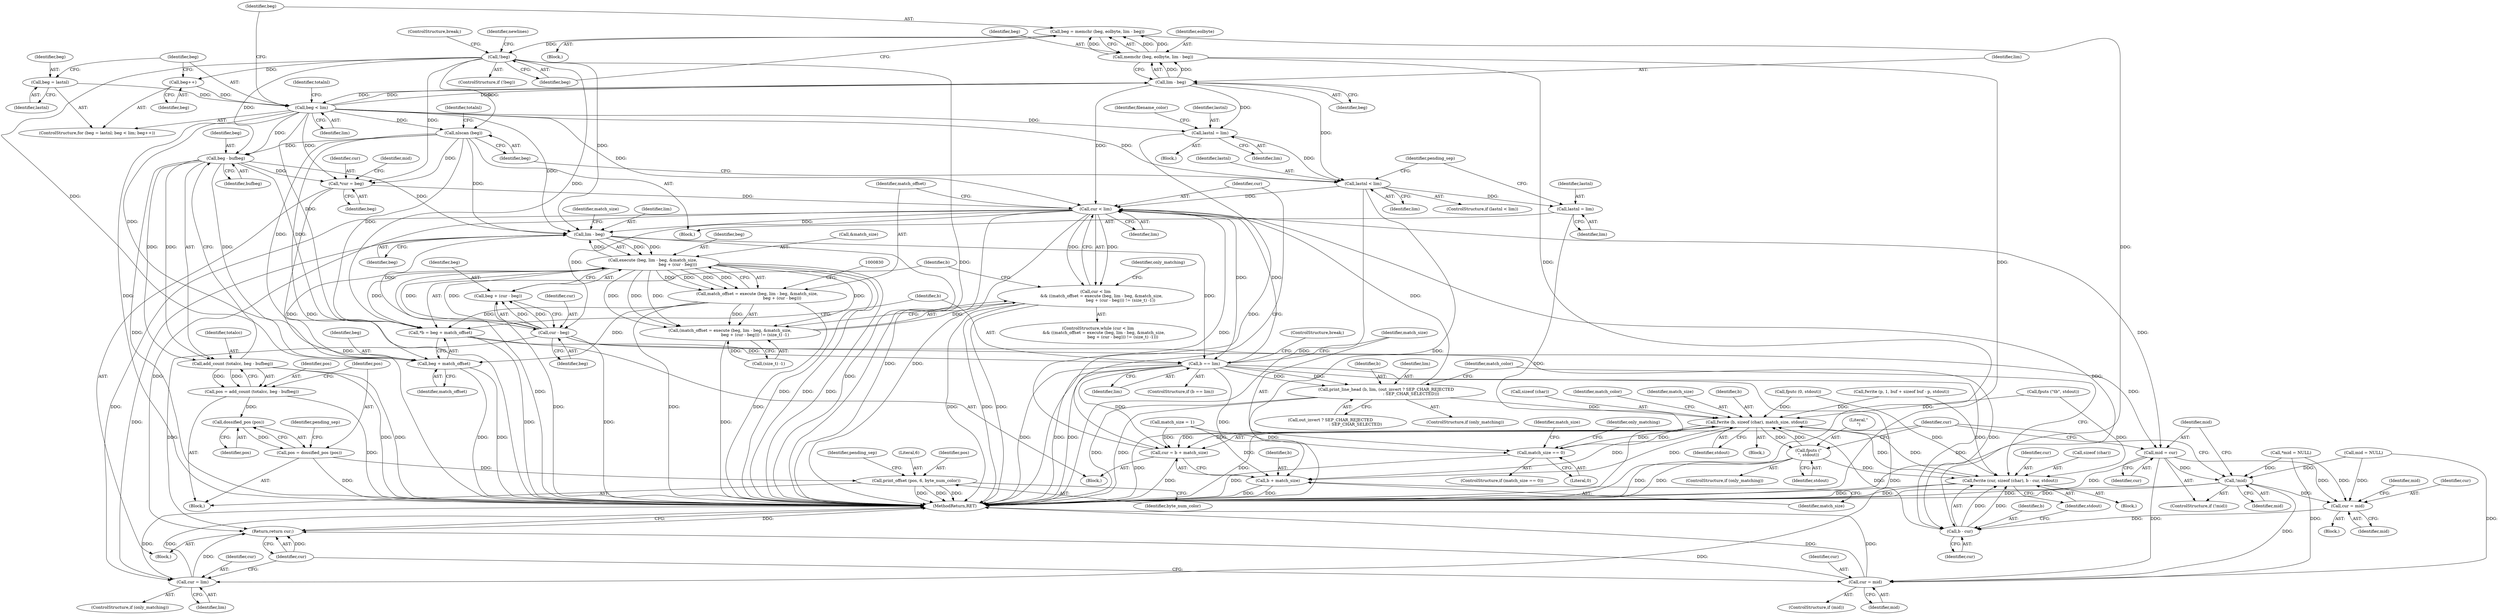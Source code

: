 digraph "0_savannah_8fcf61523644df42e1905c81bed26838e0b04f91@integer" {
"1000624" [label="(Call,beg = memchr (beg, eolbyte, lim - beg))"];
"1000626" [label="(Call,memchr (beg, eolbyte, lim - beg))"];
"1000629" [label="(Call,lim - beg)"];
"1000618" [label="(Call,beg < lim)"];
"1000621" [label="(Call,beg++)"];
"1000633" [label="(Call,!beg)"];
"1000624" [label="(Call,beg = memchr (beg, eolbyte, lim - beg))"];
"1000615" [label="(Call,beg = lastnl)"];
"1000643" [label="(Call,lastnl = lim)"];
"1000737" [label="(Call,lastnl < lim)"];
"1000748" [label="(Call,lastnl = lim)"];
"1000811" [label="(Call,cur < lim)"];
"1000810" [label="(Call,cur < lim\n         && ((match_offset = execute (beg, lim - beg, &match_size,\n                                      beg + (cur - beg))) != (size_t) -1))"];
"1000819" [label="(Call,lim - beg)"];
"1000817" [label="(Call,execute (beg, lim - beg, &match_size,\n                                      beg + (cur - beg)))"];
"1000814" [label="(Call,(match_offset = execute (beg, lim - beg, &match_size,\n                                      beg + (cur - beg))) != (size_t) -1)"];
"1000815" [label="(Call,match_offset = execute (beg, lim - beg, &match_size,\n                                      beg + (cur - beg)))"];
"1000835" [label="(Call,*b = beg + match_offset)"];
"1000841" [label="(Call,b == lim)"];
"1000863" [label="(Call,print_line_head (b, lim, (out_invert ? SEP_CHAR_REJECTED\n                                      : SEP_CHAR_SELECTED)))"];
"1000893" [label="(Call,fwrite (b, sizeof (char), match_size, stdout))"];
"1000846" [label="(Call,match_size == 0)"];
"1000883" [label="(Call,fwrite (cur, sizeof (char), b - cur, stdout))"];
"1000903" [label="(Call,fputs (\"\n\", stdout))"];
"1000906" [label="(Call,cur = b + match_size)"];
"1000908" [label="(Call,b + match_size)"];
"1000887" [label="(Call,b - cur)"];
"1000913" [label="(Call,cur = lim)"];
"1000922" [label="(Return,return cur;)"];
"1000837" [label="(Call,beg + match_offset)"];
"1000826" [label="(Call,cur - beg)"];
"1000824" [label="(Call,beg + (cur - beg))"];
"1000856" [label="(Call,mid = cur)"];
"1000854" [label="(Call,!mid)"];
"1000877" [label="(Call,cur = mid)"];
"1000919" [label="(Call,cur = mid)"];
"1000741" [label="(Call,nlscan (beg))"];
"1000770" [label="(Call,beg - bufbeg)"];
"1000768" [label="(Call,add_count (totalcc, beg - bufbeg))"];
"1000766" [label="(Call,pos = add_count (totalcc, beg - bufbeg))"];
"1000775" [label="(Call,dossified_pos (pos))"];
"1000773" [label="(Call,pos = dossified_pos (pos))"];
"1000781" [label="(Call,print_offset (pos, 6, byte_num_color))"];
"1000802" [label="(Call,*cur = beg)"];
"1000887" [label="(Call,b - cur)"];
"1000809" [label="(ControlStructure,while (cur < lim\n         && ((match_offset = execute (beg, lim - beg, &match_size,\n                                      beg + (cur - beg))) != (size_t) -1)))"];
"1000866" [label="(Call,out_invert ? SEP_CHAR_REJECTED\n                                      : SEP_CHAR_SELECTED)"];
"1001415" [label="(MethodReturn,RET)"];
"1000911" [label="(ControlStructure,if (only_matching))"];
"1000839" [label="(Identifier,match_offset)"];
"1000769" [label="(Identifier,totalcc)"];
"1000907" [label="(Identifier,cur)"];
"1000633" [label="(Call,!beg)"];
"1000614" [label="(ControlStructure,for (beg = lastnl; beg < lim; beg++))"];
"1000811" [label="(Call,cur < lim)"];
"1000749" [label="(Identifier,lastnl)"];
"1000904" [label="(Literal,\"\n\")"];
"1000764" [label="(Block,)"];
"1000883" [label="(Call,fwrite (cur, sizeof (char), b - cur, stdout))"];
"1000898" [label="(Identifier,stdout)"];
"1000628" [label="(Identifier,eolbyte)"];
"1000876" [label="(Block,)"];
"1000806" [label="(Call,*mid = NULL)"];
"1000823" [label="(Identifier,match_size)"];
"1000890" [label="(Identifier,stdout)"];
"1000838" [label="(Identifier,beg)"];
"1000782" [label="(Identifier,pos)"];
"1000895" [label="(Call,sizeof (char))"];
"1000703" [label="(Call,fwrite (p, 1, buf + sizeof buf - p, stdout))"];
"1000818" [label="(Identifier,beg)"];
"1000877" [label="(Call,cur = mid)"];
"1000815" [label="(Call,match_offset = execute (beg, lim - beg, &match_size,\n                                      beg + (cur - beg)))"];
"1000900" [label="(Identifier,match_color)"];
"1000645" [label="(Identifier,lim)"];
"1000819" [label="(Call,lim - beg)"];
"1000730" [label="(Call,fputc (0, stdout))"];
"1000608" [label="(Block,)"];
"1000903" [label="(Call,fputs (\"\n\", stdout))"];
"1000893" [label="(Call,fwrite (b, sizeof (char), match_size, stdout))"];
"1000798" [label="(Block,)"];
"1000626" [label="(Call,memchr (beg, eolbyte, lim - beg))"];
"1000884" [label="(Identifier,cur)"];
"1000771" [label="(Identifier,beg)"];
"1000639" [label="(Identifier,totalnl)"];
"1000804" [label="(Identifier,beg)"];
"1000825" [label="(Identifier,beg)"];
"1000841" [label="(Call,b == lim)"];
"1000624" [label="(Call,beg = memchr (beg, eolbyte, lim - beg))"];
"1000892" [label="(Identifier,match_color)"];
"1000881" [label="(Identifier,mid)"];
"1000643" [label="(Call,lastnl = lim)"];
"1000737" [label="(Call,lastnl < lim)"];
"1000843" [label="(Identifier,lim)"];
"1000629" [label="(Call,lim - beg)"];
"1000814" [label="(Call,(match_offset = execute (beg, lim - beg, &match_size,\n                                      beg + (cur - beg))) != (size_t) -1)"];
"1000817" [label="(Call,execute (beg, lim - beg, &match_size,\n                                      beg + (cur - beg)))"];
"1000632" [label="(ControlStructure,if (!beg))"];
"1000644" [label="(Identifier,lastnl)"];
"1000768" [label="(Call,add_count (totalcc, beg - bufbeg))"];
"1000912" [label="(Identifier,only_matching)"];
"1000748" [label="(Call,lastnl = lim)"];
"1000920" [label="(Identifier,cur)"];
"1000774" [label="(Identifier,pos)"];
"1000850" [label="(Call,match_size = 1)"];
"1000856" [label="(Call,mid = cur)"];
"1000908" [label="(Call,b + match_size)"];
"1000635" [label="(ControlStructure,break;)"];
"1000617" [label="(Identifier,lastnl)"];
"1000847" [label="(Identifier,match_size)"];
"1000750" [label="(Identifier,lim)"];
"1000631" [label="(Identifier,beg)"];
"1000634" [label="(Identifier,beg)"];
"1000820" [label="(Identifier,lim)"];
"1000864" [label="(Identifier,b)"];
"1000786" [label="(Identifier,pending_sep)"];
"1000783" [label="(Literal,6)"];
"1000913" [label="(Call,cur = lim)"];
"1000905" [label="(Identifier,stdout)"];
"1000889" [label="(Identifier,cur)"];
"1000851" [label="(Identifier,match_size)"];
"1000914" [label="(Identifier,cur)"];
"1000802" [label="(Call,*cur = beg)"];
"1000897" [label="(Identifier,match_size)"];
"1000767" [label="(Identifier,pos)"];
"1000862" [label="(Identifier,only_matching)"];
"1000738" [label="(Identifier,lastnl)"];
"1000616" [label="(Identifier,beg)"];
"1000770" [label="(Call,beg - bufbeg)"];
"1000620" [label="(Identifier,lim)"];
"1000846" [label="(Call,match_size == 0)"];
"1000618" [label="(Call,beg < lim)"];
"1000740" [label="(Block,)"];
"1000824" [label="(Call,beg + (cur - beg))"];
"1000857" [label="(Identifier,mid)"];
"1000775" [label="(Call,dossified_pos (pos))"];
"1000917" [label="(ControlStructure,if (mid))"];
"1000879" [label="(Identifier,mid)"];
"1000842" [label="(Identifier,b)"];
"1000627" [label="(Identifier,beg)"];
"1000923" [label="(Identifier,cur)"];
"1000637" [label="(Identifier,newlines)"];
"1000860" [label="(Block,)"];
"1000739" [label="(Identifier,lim)"];
"1000793" [label="(Call,fputs (\"\t\b\", stdout))"];
"1000833" [label="(Block,)"];
"1000615" [label="(Call,beg = lastnl)"];
"1000813" [label="(Identifier,lim)"];
"1000776" [label="(Identifier,pos)"];
"1000844" [label="(ControlStructure,break;)"];
"1000827" [label="(Identifier,cur)"];
"1000744" [label="(Identifier,totalnl)"];
"1000766" [label="(Call,pos = add_count (totalcc, beg - bufbeg))"];
"1000840" [label="(ControlStructure,if (b == lim))"];
"1000910" [label="(Identifier,match_size)"];
"1000858" [label="(Identifier,cur)"];
"1000619" [label="(Identifier,beg)"];
"1000836" [label="(Identifier,b)"];
"1000888" [label="(Identifier,b)"];
"1000919" [label="(Call,cur = mid)"];
"1000736" [label="(ControlStructure,if (lastnl < lim))"];
"1000906" [label="(Call,cur = b + match_size)"];
"1000621" [label="(Call,beg++)"];
"1000816" [label="(Identifier,match_offset)"];
"1000803" [label="(Identifier,cur)"];
"1000863" [label="(Call,print_line_head (b, lim, (out_invert ? SEP_CHAR_REJECTED\n                                      : SEP_CHAR_SELECTED)))"];
"1000807" [label="(Identifier,mid)"];
"1000630" [label="(Identifier,lim)"];
"1000781" [label="(Call,print_offset (pos, 6, byte_num_color))"];
"1000821" [label="(Identifier,beg)"];
"1000871" [label="(Block,)"];
"1000854" [label="(Call,!mid)"];
"1000784" [label="(Identifier,byte_num_color)"];
"1000855" [label="(Identifier,mid)"];
"1000778" [label="(Identifier,pending_sep)"];
"1000901" [label="(ControlStructure,if (only_matching))"];
"1000880" [label="(Call,mid = NULL)"];
"1000915" [label="(Identifier,lim)"];
"1000853" [label="(ControlStructure,if (!mid))"];
"1000752" [label="(Identifier,pending_sep)"];
"1000828" [label="(Identifier,beg)"];
"1000741" [label="(Call,nlscan (beg))"];
"1000773" [label="(Call,pos = dossified_pos (pos))"];
"1000622" [label="(Identifier,beg)"];
"1000810" [label="(Call,cur < lim\n         && ((match_offset = execute (beg, lim - beg, &match_size,\n                                      beg + (cur - beg))) != (size_t) -1))"];
"1000826" [label="(Call,cur - beg)"];
"1000623" [label="(Block,)"];
"1000921" [label="(Identifier,mid)"];
"1000837" [label="(Call,beg + match_offset)"];
"1000822" [label="(Call,&match_size)"];
"1000812" [label="(Identifier,cur)"];
"1000909" [label="(Identifier,b)"];
"1000922" [label="(Return,return cur;)"];
"1000829" [label="(Call,(size_t) -1)"];
"1000772" [label="(Identifier,bufbeg)"];
"1000625" [label="(Identifier,beg)"];
"1000865" [label="(Identifier,lim)"];
"1000861" [label="(ControlStructure,if (only_matching))"];
"1000885" [label="(Call,sizeof (char))"];
"1000845" [label="(ControlStructure,if (match_size == 0))"];
"1000894" [label="(Identifier,b)"];
"1000648" [label="(Identifier,filename_color)"];
"1000835" [label="(Call,*b = beg + match_offset)"];
"1000848" [label="(Literal,0)"];
"1000742" [label="(Identifier,beg)"];
"1000878" [label="(Identifier,cur)"];
"1000624" -> "1000623"  [label="AST: "];
"1000624" -> "1000626"  [label="CFG: "];
"1000625" -> "1000624"  [label="AST: "];
"1000626" -> "1000624"  [label="AST: "];
"1000634" -> "1000624"  [label="CFG: "];
"1000624" -> "1001415"  [label="DDG: "];
"1000626" -> "1000624"  [label="DDG: "];
"1000626" -> "1000624"  [label="DDG: "];
"1000626" -> "1000624"  [label="DDG: "];
"1000624" -> "1000633"  [label="DDG: "];
"1000626" -> "1000629"  [label="CFG: "];
"1000627" -> "1000626"  [label="AST: "];
"1000628" -> "1000626"  [label="AST: "];
"1000629" -> "1000626"  [label="AST: "];
"1000626" -> "1001415"  [label="DDG: "];
"1000626" -> "1001415"  [label="DDG: "];
"1000629" -> "1000626"  [label="DDG: "];
"1000629" -> "1000626"  [label="DDG: "];
"1000629" -> "1000631"  [label="CFG: "];
"1000630" -> "1000629"  [label="AST: "];
"1000631" -> "1000629"  [label="AST: "];
"1000629" -> "1000618"  [label="DDG: "];
"1000618" -> "1000629"  [label="DDG: "];
"1000618" -> "1000629"  [label="DDG: "];
"1000629" -> "1000643"  [label="DDG: "];
"1000629" -> "1000737"  [label="DDG: "];
"1000629" -> "1000811"  [label="DDG: "];
"1000618" -> "1000614"  [label="AST: "];
"1000618" -> "1000620"  [label="CFG: "];
"1000619" -> "1000618"  [label="AST: "];
"1000620" -> "1000618"  [label="AST: "];
"1000625" -> "1000618"  [label="CFG: "];
"1000639" -> "1000618"  [label="CFG: "];
"1000618" -> "1001415"  [label="DDG: "];
"1000621" -> "1000618"  [label="DDG: "];
"1000615" -> "1000618"  [label="DDG: "];
"1000618" -> "1000643"  [label="DDG: "];
"1000618" -> "1000737"  [label="DDG: "];
"1000618" -> "1000741"  [label="DDG: "];
"1000618" -> "1000770"  [label="DDG: "];
"1000618" -> "1000802"  [label="DDG: "];
"1000618" -> "1000811"  [label="DDG: "];
"1000618" -> "1000819"  [label="DDG: "];
"1000618" -> "1000835"  [label="DDG: "];
"1000618" -> "1000837"  [label="DDG: "];
"1000621" -> "1000614"  [label="AST: "];
"1000621" -> "1000622"  [label="CFG: "];
"1000622" -> "1000621"  [label="AST: "];
"1000619" -> "1000621"  [label="CFG: "];
"1000633" -> "1000621"  [label="DDG: "];
"1000633" -> "1000632"  [label="AST: "];
"1000633" -> "1000634"  [label="CFG: "];
"1000634" -> "1000633"  [label="AST: "];
"1000635" -> "1000633"  [label="CFG: "];
"1000637" -> "1000633"  [label="CFG: "];
"1000633" -> "1001415"  [label="DDG: "];
"1000633" -> "1000741"  [label="DDG: "];
"1000633" -> "1000770"  [label="DDG: "];
"1000633" -> "1000802"  [label="DDG: "];
"1000633" -> "1000819"  [label="DDG: "];
"1000633" -> "1000835"  [label="DDG: "];
"1000633" -> "1000837"  [label="DDG: "];
"1000615" -> "1000614"  [label="AST: "];
"1000615" -> "1000617"  [label="CFG: "];
"1000616" -> "1000615"  [label="AST: "];
"1000617" -> "1000615"  [label="AST: "];
"1000619" -> "1000615"  [label="CFG: "];
"1000643" -> "1000608"  [label="AST: "];
"1000643" -> "1000645"  [label="CFG: "];
"1000644" -> "1000643"  [label="AST: "];
"1000645" -> "1000643"  [label="AST: "];
"1000648" -> "1000643"  [label="CFG: "];
"1000643" -> "1001415"  [label="DDG: "];
"1000643" -> "1000737"  [label="DDG: "];
"1000737" -> "1000736"  [label="AST: "];
"1000737" -> "1000739"  [label="CFG: "];
"1000738" -> "1000737"  [label="AST: "];
"1000739" -> "1000737"  [label="AST: "];
"1000742" -> "1000737"  [label="CFG: "];
"1000752" -> "1000737"  [label="CFG: "];
"1000737" -> "1001415"  [label="DDG: "];
"1000737" -> "1001415"  [label="DDG: "];
"1000737" -> "1000748"  [label="DDG: "];
"1000737" -> "1000811"  [label="DDG: "];
"1000748" -> "1000740"  [label="AST: "];
"1000748" -> "1000750"  [label="CFG: "];
"1000749" -> "1000748"  [label="AST: "];
"1000750" -> "1000748"  [label="AST: "];
"1000752" -> "1000748"  [label="CFG: "];
"1000748" -> "1001415"  [label="DDG: "];
"1000811" -> "1000810"  [label="AST: "];
"1000811" -> "1000813"  [label="CFG: "];
"1000812" -> "1000811"  [label="AST: "];
"1000813" -> "1000811"  [label="AST: "];
"1000816" -> "1000811"  [label="CFG: "];
"1000810" -> "1000811"  [label="CFG: "];
"1000811" -> "1001415"  [label="DDG: "];
"1000811" -> "1001415"  [label="DDG: "];
"1000811" -> "1000810"  [label="DDG: "];
"1000811" -> "1000810"  [label="DDG: "];
"1000802" -> "1000811"  [label="DDG: "];
"1000906" -> "1000811"  [label="DDG: "];
"1000841" -> "1000811"  [label="DDG: "];
"1000863" -> "1000811"  [label="DDG: "];
"1000811" -> "1000819"  [label="DDG: "];
"1000811" -> "1000826"  [label="DDG: "];
"1000811" -> "1000841"  [label="DDG: "];
"1000811" -> "1000856"  [label="DDG: "];
"1000811" -> "1000887"  [label="DDG: "];
"1000811" -> "1000913"  [label="DDG: "];
"1000811" -> "1000922"  [label="DDG: "];
"1000810" -> "1000809"  [label="AST: "];
"1000810" -> "1000814"  [label="CFG: "];
"1000814" -> "1000810"  [label="AST: "];
"1000836" -> "1000810"  [label="CFG: "];
"1000912" -> "1000810"  [label="CFG: "];
"1000810" -> "1001415"  [label="DDG: "];
"1000810" -> "1001415"  [label="DDG: "];
"1000810" -> "1001415"  [label="DDG: "];
"1000814" -> "1000810"  [label="DDG: "];
"1000819" -> "1000817"  [label="AST: "];
"1000819" -> "1000821"  [label="CFG: "];
"1000820" -> "1000819"  [label="AST: "];
"1000821" -> "1000819"  [label="AST: "];
"1000823" -> "1000819"  [label="CFG: "];
"1000819" -> "1001415"  [label="DDG: "];
"1000819" -> "1000817"  [label="DDG: "];
"1000819" -> "1000817"  [label="DDG: "];
"1000817" -> "1000819"  [label="DDG: "];
"1000741" -> "1000819"  [label="DDG: "];
"1000770" -> "1000819"  [label="DDG: "];
"1000819" -> "1000826"  [label="DDG: "];
"1000819" -> "1000841"  [label="DDG: "];
"1000819" -> "1000913"  [label="DDG: "];
"1000817" -> "1000815"  [label="AST: "];
"1000817" -> "1000824"  [label="CFG: "];
"1000818" -> "1000817"  [label="AST: "];
"1000822" -> "1000817"  [label="AST: "];
"1000824" -> "1000817"  [label="AST: "];
"1000815" -> "1000817"  [label="CFG: "];
"1000817" -> "1001415"  [label="DDG: "];
"1000817" -> "1001415"  [label="DDG: "];
"1000817" -> "1001415"  [label="DDG: "];
"1000817" -> "1001415"  [label="DDG: "];
"1000817" -> "1000814"  [label="DDG: "];
"1000817" -> "1000814"  [label="DDG: "];
"1000817" -> "1000814"  [label="DDG: "];
"1000817" -> "1000814"  [label="DDG: "];
"1000817" -> "1000815"  [label="DDG: "];
"1000817" -> "1000815"  [label="DDG: "];
"1000817" -> "1000815"  [label="DDG: "];
"1000817" -> "1000815"  [label="DDG: "];
"1000826" -> "1000817"  [label="DDG: "];
"1000826" -> "1000817"  [label="DDG: "];
"1000817" -> "1000835"  [label="DDG: "];
"1000817" -> "1000837"  [label="DDG: "];
"1000814" -> "1000829"  [label="CFG: "];
"1000815" -> "1000814"  [label="AST: "];
"1000829" -> "1000814"  [label="AST: "];
"1000814" -> "1001415"  [label="DDG: "];
"1000815" -> "1000814"  [label="DDG: "];
"1000829" -> "1000814"  [label="DDG: "];
"1000816" -> "1000815"  [label="AST: "];
"1000830" -> "1000815"  [label="CFG: "];
"1000815" -> "1001415"  [label="DDG: "];
"1000815" -> "1001415"  [label="DDG: "];
"1000815" -> "1000835"  [label="DDG: "];
"1000815" -> "1000837"  [label="DDG: "];
"1000835" -> "1000833"  [label="AST: "];
"1000835" -> "1000837"  [label="CFG: "];
"1000836" -> "1000835"  [label="AST: "];
"1000837" -> "1000835"  [label="AST: "];
"1000842" -> "1000835"  [label="CFG: "];
"1000835" -> "1001415"  [label="DDG: "];
"1000741" -> "1000835"  [label="DDG: "];
"1000770" -> "1000835"  [label="DDG: "];
"1000835" -> "1000841"  [label="DDG: "];
"1000841" -> "1000840"  [label="AST: "];
"1000841" -> "1000843"  [label="CFG: "];
"1000842" -> "1000841"  [label="AST: "];
"1000843" -> "1000841"  [label="AST: "];
"1000844" -> "1000841"  [label="CFG: "];
"1000847" -> "1000841"  [label="CFG: "];
"1000841" -> "1001415"  [label="DDG: "];
"1000841" -> "1001415"  [label="DDG: "];
"1000841" -> "1001415"  [label="DDG: "];
"1000841" -> "1000863"  [label="DDG: "];
"1000841" -> "1000863"  [label="DDG: "];
"1000841" -> "1000887"  [label="DDG: "];
"1000841" -> "1000906"  [label="DDG: "];
"1000841" -> "1000908"  [label="DDG: "];
"1000841" -> "1000913"  [label="DDG: "];
"1000863" -> "1000861"  [label="AST: "];
"1000863" -> "1000866"  [label="CFG: "];
"1000864" -> "1000863"  [label="AST: "];
"1000865" -> "1000863"  [label="AST: "];
"1000866" -> "1000863"  [label="AST: "];
"1000892" -> "1000863"  [label="CFG: "];
"1000863" -> "1001415"  [label="DDG: "];
"1000863" -> "1001415"  [label="DDG: "];
"1000863" -> "1000893"  [label="DDG: "];
"1000893" -> "1000860"  [label="AST: "];
"1000893" -> "1000898"  [label="CFG: "];
"1000894" -> "1000893"  [label="AST: "];
"1000895" -> "1000893"  [label="AST: "];
"1000897" -> "1000893"  [label="AST: "];
"1000898" -> "1000893"  [label="AST: "];
"1000900" -> "1000893"  [label="CFG: "];
"1000893" -> "1001415"  [label="DDG: "];
"1000893" -> "1001415"  [label="DDG: "];
"1000893" -> "1000846"  [label="DDG: "];
"1000893" -> "1000883"  [label="DDG: "];
"1000887" -> "1000893"  [label="DDG: "];
"1000846" -> "1000893"  [label="DDG: "];
"1000793" -> "1000893"  [label="DDG: "];
"1000883" -> "1000893"  [label="DDG: "];
"1000730" -> "1000893"  [label="DDG: "];
"1000703" -> "1000893"  [label="DDG: "];
"1000903" -> "1000893"  [label="DDG: "];
"1000893" -> "1000903"  [label="DDG: "];
"1000893" -> "1000906"  [label="DDG: "];
"1000893" -> "1000906"  [label="DDG: "];
"1000893" -> "1000908"  [label="DDG: "];
"1000893" -> "1000908"  [label="DDG: "];
"1000846" -> "1000845"  [label="AST: "];
"1000846" -> "1000848"  [label="CFG: "];
"1000847" -> "1000846"  [label="AST: "];
"1000848" -> "1000846"  [label="AST: "];
"1000851" -> "1000846"  [label="CFG: "];
"1000862" -> "1000846"  [label="CFG: "];
"1000846" -> "1001415"  [label="DDG: "];
"1000850" -> "1000846"  [label="DDG: "];
"1000883" -> "1000871"  [label="AST: "];
"1000883" -> "1000890"  [label="CFG: "];
"1000884" -> "1000883"  [label="AST: "];
"1000885" -> "1000883"  [label="AST: "];
"1000887" -> "1000883"  [label="AST: "];
"1000890" -> "1000883"  [label="AST: "];
"1000892" -> "1000883"  [label="CFG: "];
"1000883" -> "1001415"  [label="DDG: "];
"1000883" -> "1001415"  [label="DDG: "];
"1000887" -> "1000883"  [label="DDG: "];
"1000887" -> "1000883"  [label="DDG: "];
"1000793" -> "1000883"  [label="DDG: "];
"1000730" -> "1000883"  [label="DDG: "];
"1000703" -> "1000883"  [label="DDG: "];
"1000903" -> "1000883"  [label="DDG: "];
"1000903" -> "1000901"  [label="AST: "];
"1000903" -> "1000905"  [label="CFG: "];
"1000904" -> "1000903"  [label="AST: "];
"1000905" -> "1000903"  [label="AST: "];
"1000907" -> "1000903"  [label="CFG: "];
"1000903" -> "1001415"  [label="DDG: "];
"1000903" -> "1001415"  [label="DDG: "];
"1000906" -> "1000833"  [label="AST: "];
"1000906" -> "1000908"  [label="CFG: "];
"1000907" -> "1000906"  [label="AST: "];
"1000908" -> "1000906"  [label="AST: "];
"1000812" -> "1000906"  [label="CFG: "];
"1000906" -> "1001415"  [label="DDG: "];
"1000850" -> "1000906"  [label="DDG: "];
"1000908" -> "1000910"  [label="CFG: "];
"1000909" -> "1000908"  [label="AST: "];
"1000910" -> "1000908"  [label="AST: "];
"1000908" -> "1001415"  [label="DDG: "];
"1000908" -> "1001415"  [label="DDG: "];
"1000850" -> "1000908"  [label="DDG: "];
"1000887" -> "1000889"  [label="CFG: "];
"1000888" -> "1000887"  [label="AST: "];
"1000889" -> "1000887"  [label="AST: "];
"1000890" -> "1000887"  [label="CFG: "];
"1000877" -> "1000887"  [label="DDG: "];
"1000826" -> "1000887"  [label="DDG: "];
"1000913" -> "1000911"  [label="AST: "];
"1000913" -> "1000915"  [label="CFG: "];
"1000914" -> "1000913"  [label="AST: "];
"1000915" -> "1000913"  [label="AST: "];
"1000923" -> "1000913"  [label="CFG: "];
"1000913" -> "1001415"  [label="DDG: "];
"1000913" -> "1001415"  [label="DDG: "];
"1000913" -> "1000922"  [label="DDG: "];
"1000922" -> "1000798"  [label="AST: "];
"1000922" -> "1000923"  [label="CFG: "];
"1000923" -> "1000922"  [label="AST: "];
"1001415" -> "1000922"  [label="CFG: "];
"1000922" -> "1001415"  [label="DDG: "];
"1000923" -> "1000922"  [label="DDG: "];
"1000919" -> "1000922"  [label="DDG: "];
"1000826" -> "1000922"  [label="DDG: "];
"1000837" -> "1000839"  [label="CFG: "];
"1000838" -> "1000837"  [label="AST: "];
"1000839" -> "1000837"  [label="AST: "];
"1000837" -> "1001415"  [label="DDG: "];
"1000837" -> "1001415"  [label="DDG: "];
"1000741" -> "1000837"  [label="DDG: "];
"1000770" -> "1000837"  [label="DDG: "];
"1000826" -> "1000824"  [label="AST: "];
"1000826" -> "1000828"  [label="CFG: "];
"1000827" -> "1000826"  [label="AST: "];
"1000828" -> "1000826"  [label="AST: "];
"1000824" -> "1000826"  [label="CFG: "];
"1000826" -> "1001415"  [label="DDG: "];
"1000826" -> "1000824"  [label="DDG: "];
"1000826" -> "1000824"  [label="DDG: "];
"1000826" -> "1000856"  [label="DDG: "];
"1000825" -> "1000824"  [label="AST: "];
"1000824" -> "1001415"  [label="DDG: "];
"1000856" -> "1000853"  [label="AST: "];
"1000856" -> "1000858"  [label="CFG: "];
"1000857" -> "1000856"  [label="AST: "];
"1000858" -> "1000856"  [label="AST: "];
"1000907" -> "1000856"  [label="CFG: "];
"1000856" -> "1001415"  [label="DDG: "];
"1000856" -> "1000854"  [label="DDG: "];
"1000856" -> "1000877"  [label="DDG: "];
"1000856" -> "1000919"  [label="DDG: "];
"1000854" -> "1000853"  [label="AST: "];
"1000854" -> "1000855"  [label="CFG: "];
"1000855" -> "1000854"  [label="AST: "];
"1000857" -> "1000854"  [label="CFG: "];
"1000907" -> "1000854"  [label="CFG: "];
"1000854" -> "1001415"  [label="DDG: "];
"1000854" -> "1001415"  [label="DDG: "];
"1000806" -> "1000854"  [label="DDG: "];
"1000880" -> "1000854"  [label="DDG: "];
"1000854" -> "1000877"  [label="DDG: "];
"1000854" -> "1000919"  [label="DDG: "];
"1000877" -> "1000876"  [label="AST: "];
"1000877" -> "1000879"  [label="CFG: "];
"1000878" -> "1000877"  [label="AST: "];
"1000879" -> "1000877"  [label="AST: "];
"1000881" -> "1000877"  [label="CFG: "];
"1000806" -> "1000877"  [label="DDG: "];
"1000880" -> "1000877"  [label="DDG: "];
"1000919" -> "1000917"  [label="AST: "];
"1000919" -> "1000921"  [label="CFG: "];
"1000920" -> "1000919"  [label="AST: "];
"1000921" -> "1000919"  [label="AST: "];
"1000923" -> "1000919"  [label="CFG: "];
"1000919" -> "1001415"  [label="DDG: "];
"1000919" -> "1001415"  [label="DDG: "];
"1000806" -> "1000919"  [label="DDG: "];
"1000880" -> "1000919"  [label="DDG: "];
"1000741" -> "1000740"  [label="AST: "];
"1000741" -> "1000742"  [label="CFG: "];
"1000742" -> "1000741"  [label="AST: "];
"1000744" -> "1000741"  [label="CFG: "];
"1000741" -> "1001415"  [label="DDG: "];
"1000741" -> "1000770"  [label="DDG: "];
"1000741" -> "1000802"  [label="DDG: "];
"1000770" -> "1000768"  [label="AST: "];
"1000770" -> "1000772"  [label="CFG: "];
"1000771" -> "1000770"  [label="AST: "];
"1000772" -> "1000770"  [label="AST: "];
"1000768" -> "1000770"  [label="CFG: "];
"1000770" -> "1001415"  [label="DDG: "];
"1000770" -> "1000768"  [label="DDG: "];
"1000770" -> "1000768"  [label="DDG: "];
"1000770" -> "1000802"  [label="DDG: "];
"1000768" -> "1000766"  [label="AST: "];
"1000769" -> "1000768"  [label="AST: "];
"1000766" -> "1000768"  [label="CFG: "];
"1000768" -> "1001415"  [label="DDG: "];
"1000768" -> "1001415"  [label="DDG: "];
"1000768" -> "1000766"  [label="DDG: "];
"1000768" -> "1000766"  [label="DDG: "];
"1000766" -> "1000764"  [label="AST: "];
"1000767" -> "1000766"  [label="AST: "];
"1000774" -> "1000766"  [label="CFG: "];
"1000766" -> "1001415"  [label="DDG: "];
"1000766" -> "1000775"  [label="DDG: "];
"1000775" -> "1000773"  [label="AST: "];
"1000775" -> "1000776"  [label="CFG: "];
"1000776" -> "1000775"  [label="AST: "];
"1000773" -> "1000775"  [label="CFG: "];
"1000775" -> "1000773"  [label="DDG: "];
"1000773" -> "1000764"  [label="AST: "];
"1000774" -> "1000773"  [label="AST: "];
"1000778" -> "1000773"  [label="CFG: "];
"1000773" -> "1001415"  [label="DDG: "];
"1000773" -> "1000781"  [label="DDG: "];
"1000781" -> "1000764"  [label="AST: "];
"1000781" -> "1000784"  [label="CFG: "];
"1000782" -> "1000781"  [label="AST: "];
"1000783" -> "1000781"  [label="AST: "];
"1000784" -> "1000781"  [label="AST: "];
"1000786" -> "1000781"  [label="CFG: "];
"1000781" -> "1001415"  [label="DDG: "];
"1000781" -> "1001415"  [label="DDG: "];
"1000781" -> "1001415"  [label="DDG: "];
"1000802" -> "1000798"  [label="AST: "];
"1000802" -> "1000804"  [label="CFG: "];
"1000803" -> "1000802"  [label="AST: "];
"1000804" -> "1000802"  [label="AST: "];
"1000807" -> "1000802"  [label="CFG: "];
"1000802" -> "1001415"  [label="DDG: "];
}
